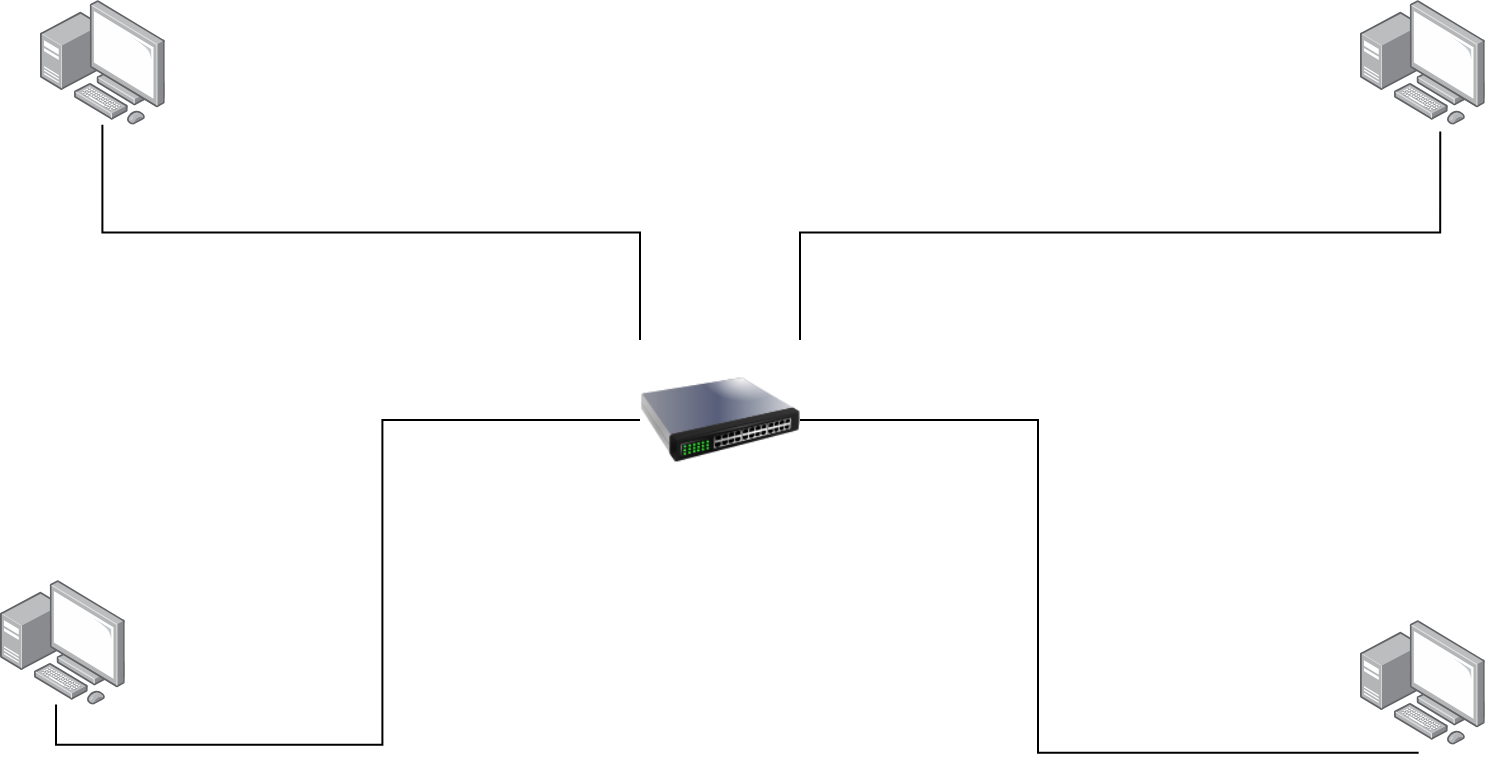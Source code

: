 <mxfile version="23.1.1" type="device">
  <diagram name="Página-1" id="-kqTw6pq4cB3p6F5VVJf">
    <mxGraphModel dx="913" dy="491" grid="1" gridSize="10" guides="1" tooltips="1" connect="1" arrows="1" fold="1" page="1" pageScale="1" pageWidth="827" pageHeight="1169" math="0" shadow="0">
      <root>
        <mxCell id="0" />
        <mxCell id="1" parent="0" />
        <mxCell id="zK1hhG5JaBI1THohJtdE-1" value="" style="image;points=[];aspect=fixed;html=1;align=center;shadow=0;dashed=0;image=img/lib/allied_telesis/computer_and_terminals/Personal_Computer_with_Server.svg;" vertex="1" parent="1">
          <mxGeometry x="40" y="320" width="62.4" height="62.4" as="geometry" />
        </mxCell>
        <mxCell id="zK1hhG5JaBI1THohJtdE-2" value="" style="image;points=[];aspect=fixed;html=1;align=center;shadow=0;dashed=0;image=img/lib/allied_telesis/computer_and_terminals/Personal_Computer_with_Server.svg;" vertex="1" parent="1">
          <mxGeometry x="720" y="30" width="62.4" height="62.4" as="geometry" />
        </mxCell>
        <mxCell id="zK1hhG5JaBI1THohJtdE-3" value="" style="image;points=[];aspect=fixed;html=1;align=center;shadow=0;dashed=0;image=img/lib/allied_telesis/computer_and_terminals/Personal_Computer_with_Server.svg;" vertex="1" parent="1">
          <mxGeometry x="720" y="340" width="62.4" height="62.4" as="geometry" />
        </mxCell>
        <mxCell id="zK1hhG5JaBI1THohJtdE-4" value="" style="image;points=[];aspect=fixed;html=1;align=center;shadow=0;dashed=0;image=img/lib/allied_telesis/computer_and_terminals/Personal_Computer_with_Server.svg;" vertex="1" parent="1">
          <mxGeometry x="60" y="30" width="62.4" height="62.4" as="geometry" />
        </mxCell>
        <mxCell id="zK1hhG5JaBI1THohJtdE-9" style="edgeStyle=orthogonalEdgeStyle;rounded=0;orthogonalLoop=1;jettySize=auto;html=1;exitX=0;exitY=0;exitDx=0;exitDy=0;endArrow=none;endFill=0;" edge="1" parent="1" source="zK1hhG5JaBI1THohJtdE-7" target="zK1hhG5JaBI1THohJtdE-4">
          <mxGeometry relative="1" as="geometry" />
        </mxCell>
        <mxCell id="zK1hhG5JaBI1THohJtdE-7" value="" style="image;html=1;image=img/lib/clip_art/networking/Switch_128x128.png" vertex="1" parent="1">
          <mxGeometry x="360" y="200" width="80" height="80" as="geometry" />
        </mxCell>
        <mxCell id="zK1hhG5JaBI1THohJtdE-8" style="edgeStyle=orthogonalEdgeStyle;rounded=0;orthogonalLoop=1;jettySize=auto;html=1;exitX=0;exitY=0.5;exitDx=0;exitDy=0;entryX=0.449;entryY=0.997;entryDx=0;entryDy=0;entryPerimeter=0;endArrow=none;endFill=0;" edge="1" parent="1" source="zK1hhG5JaBI1THohJtdE-7" target="zK1hhG5JaBI1THohJtdE-1">
          <mxGeometry relative="1" as="geometry" />
        </mxCell>
        <mxCell id="zK1hhG5JaBI1THohJtdE-10" style="edgeStyle=orthogonalEdgeStyle;rounded=0;orthogonalLoop=1;jettySize=auto;html=1;exitX=1;exitY=0;exitDx=0;exitDy=0;entryX=0.643;entryY=1.053;entryDx=0;entryDy=0;entryPerimeter=0;endArrow=none;endFill=0;" edge="1" parent="1" source="zK1hhG5JaBI1THohJtdE-7" target="zK1hhG5JaBI1THohJtdE-2">
          <mxGeometry relative="1" as="geometry" />
        </mxCell>
        <mxCell id="zK1hhG5JaBI1THohJtdE-12" style="edgeStyle=orthogonalEdgeStyle;rounded=0;orthogonalLoop=1;jettySize=auto;html=1;exitX=1;exitY=0.5;exitDx=0;exitDy=0;entryX=0.47;entryY=1.064;entryDx=0;entryDy=0;entryPerimeter=0;endArrow=none;endFill=0;" edge="1" parent="1" source="zK1hhG5JaBI1THohJtdE-7" target="zK1hhG5JaBI1THohJtdE-3">
          <mxGeometry relative="1" as="geometry">
            <Array as="points">
              <mxPoint x="559" y="240" />
            </Array>
          </mxGeometry>
        </mxCell>
      </root>
    </mxGraphModel>
  </diagram>
</mxfile>
